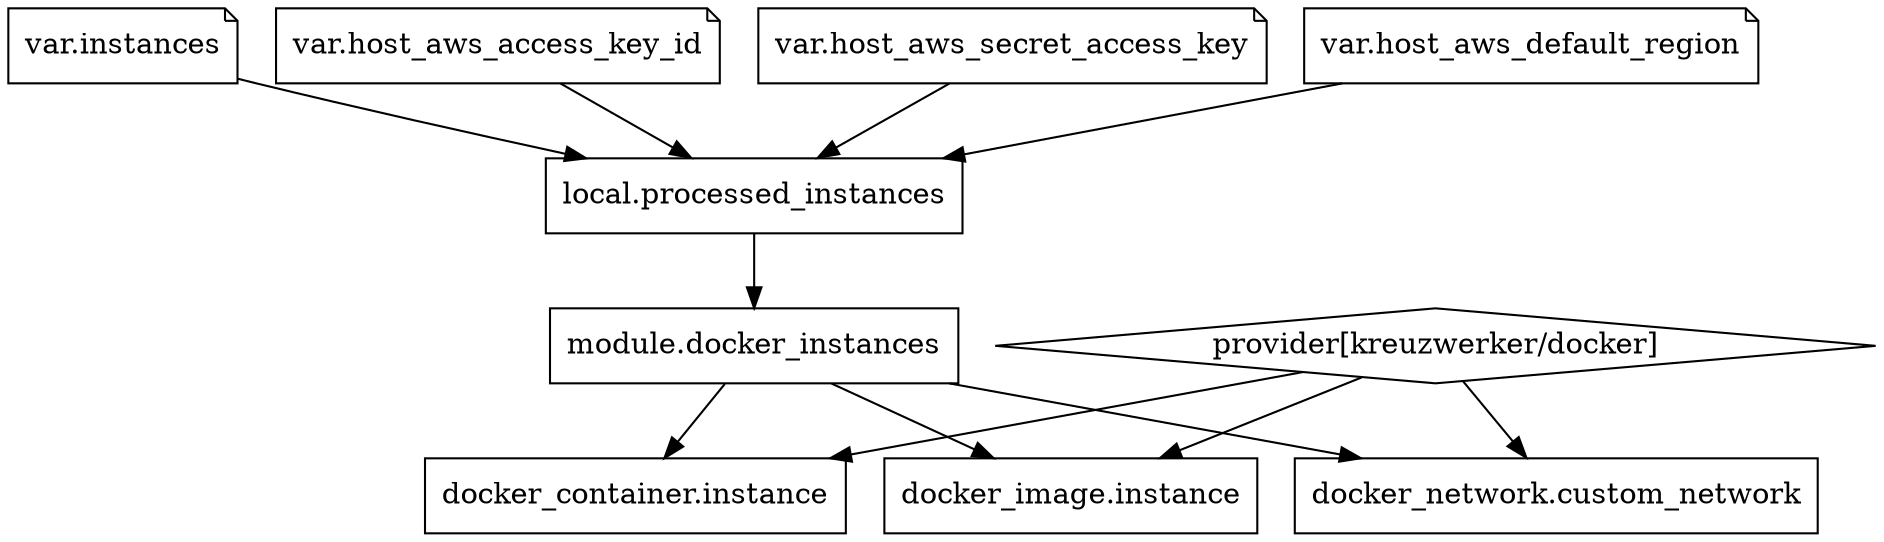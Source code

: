 digraph {
  // Forme des nœuds
  node [shape=box];

  // Variables d'entrée (note)
  "var.instances" [shape=note];
  "var.host_aws_access_key_id" [shape=note];
  "var.host_aws_secret_access_key" [shape=note];
  "var.host_aws_default_region" [shape=note];

  // Local
  "local.processed_instances";

  // Module
  "module.docker_instances";

  // Ressources internes au module
  "docker_container.instance";
  "docker_image.instance";
  "docker_network.custom_network";

  // Provider
  "provider[kreuzwerker/docker]" [shape=diamond];

  // Dépendances
  "var.instances" -> "local.processed_instances";
  "var.host_aws_access_key_id" -> "local.processed_instances";
  "var.host_aws_secret_access_key" -> "local.processed_instances";
  "var.host_aws_default_region" -> "local.processed_instances";

  "local.processed_instances" -> "module.docker_instances";

  "module.docker_instances" -> "docker_container.instance";
  "module.docker_instances" -> "docker_image.instance";
  "module.docker_instances" -> "docker_network.custom_network";

  "provider[kreuzwerker/docker]" -> "docker_container.instance";
  "provider[kreuzwerker/docker]" -> "docker_image.instance";
  "provider[kreuzwerker/docker]" -> "docker_network.custom_network";
}
